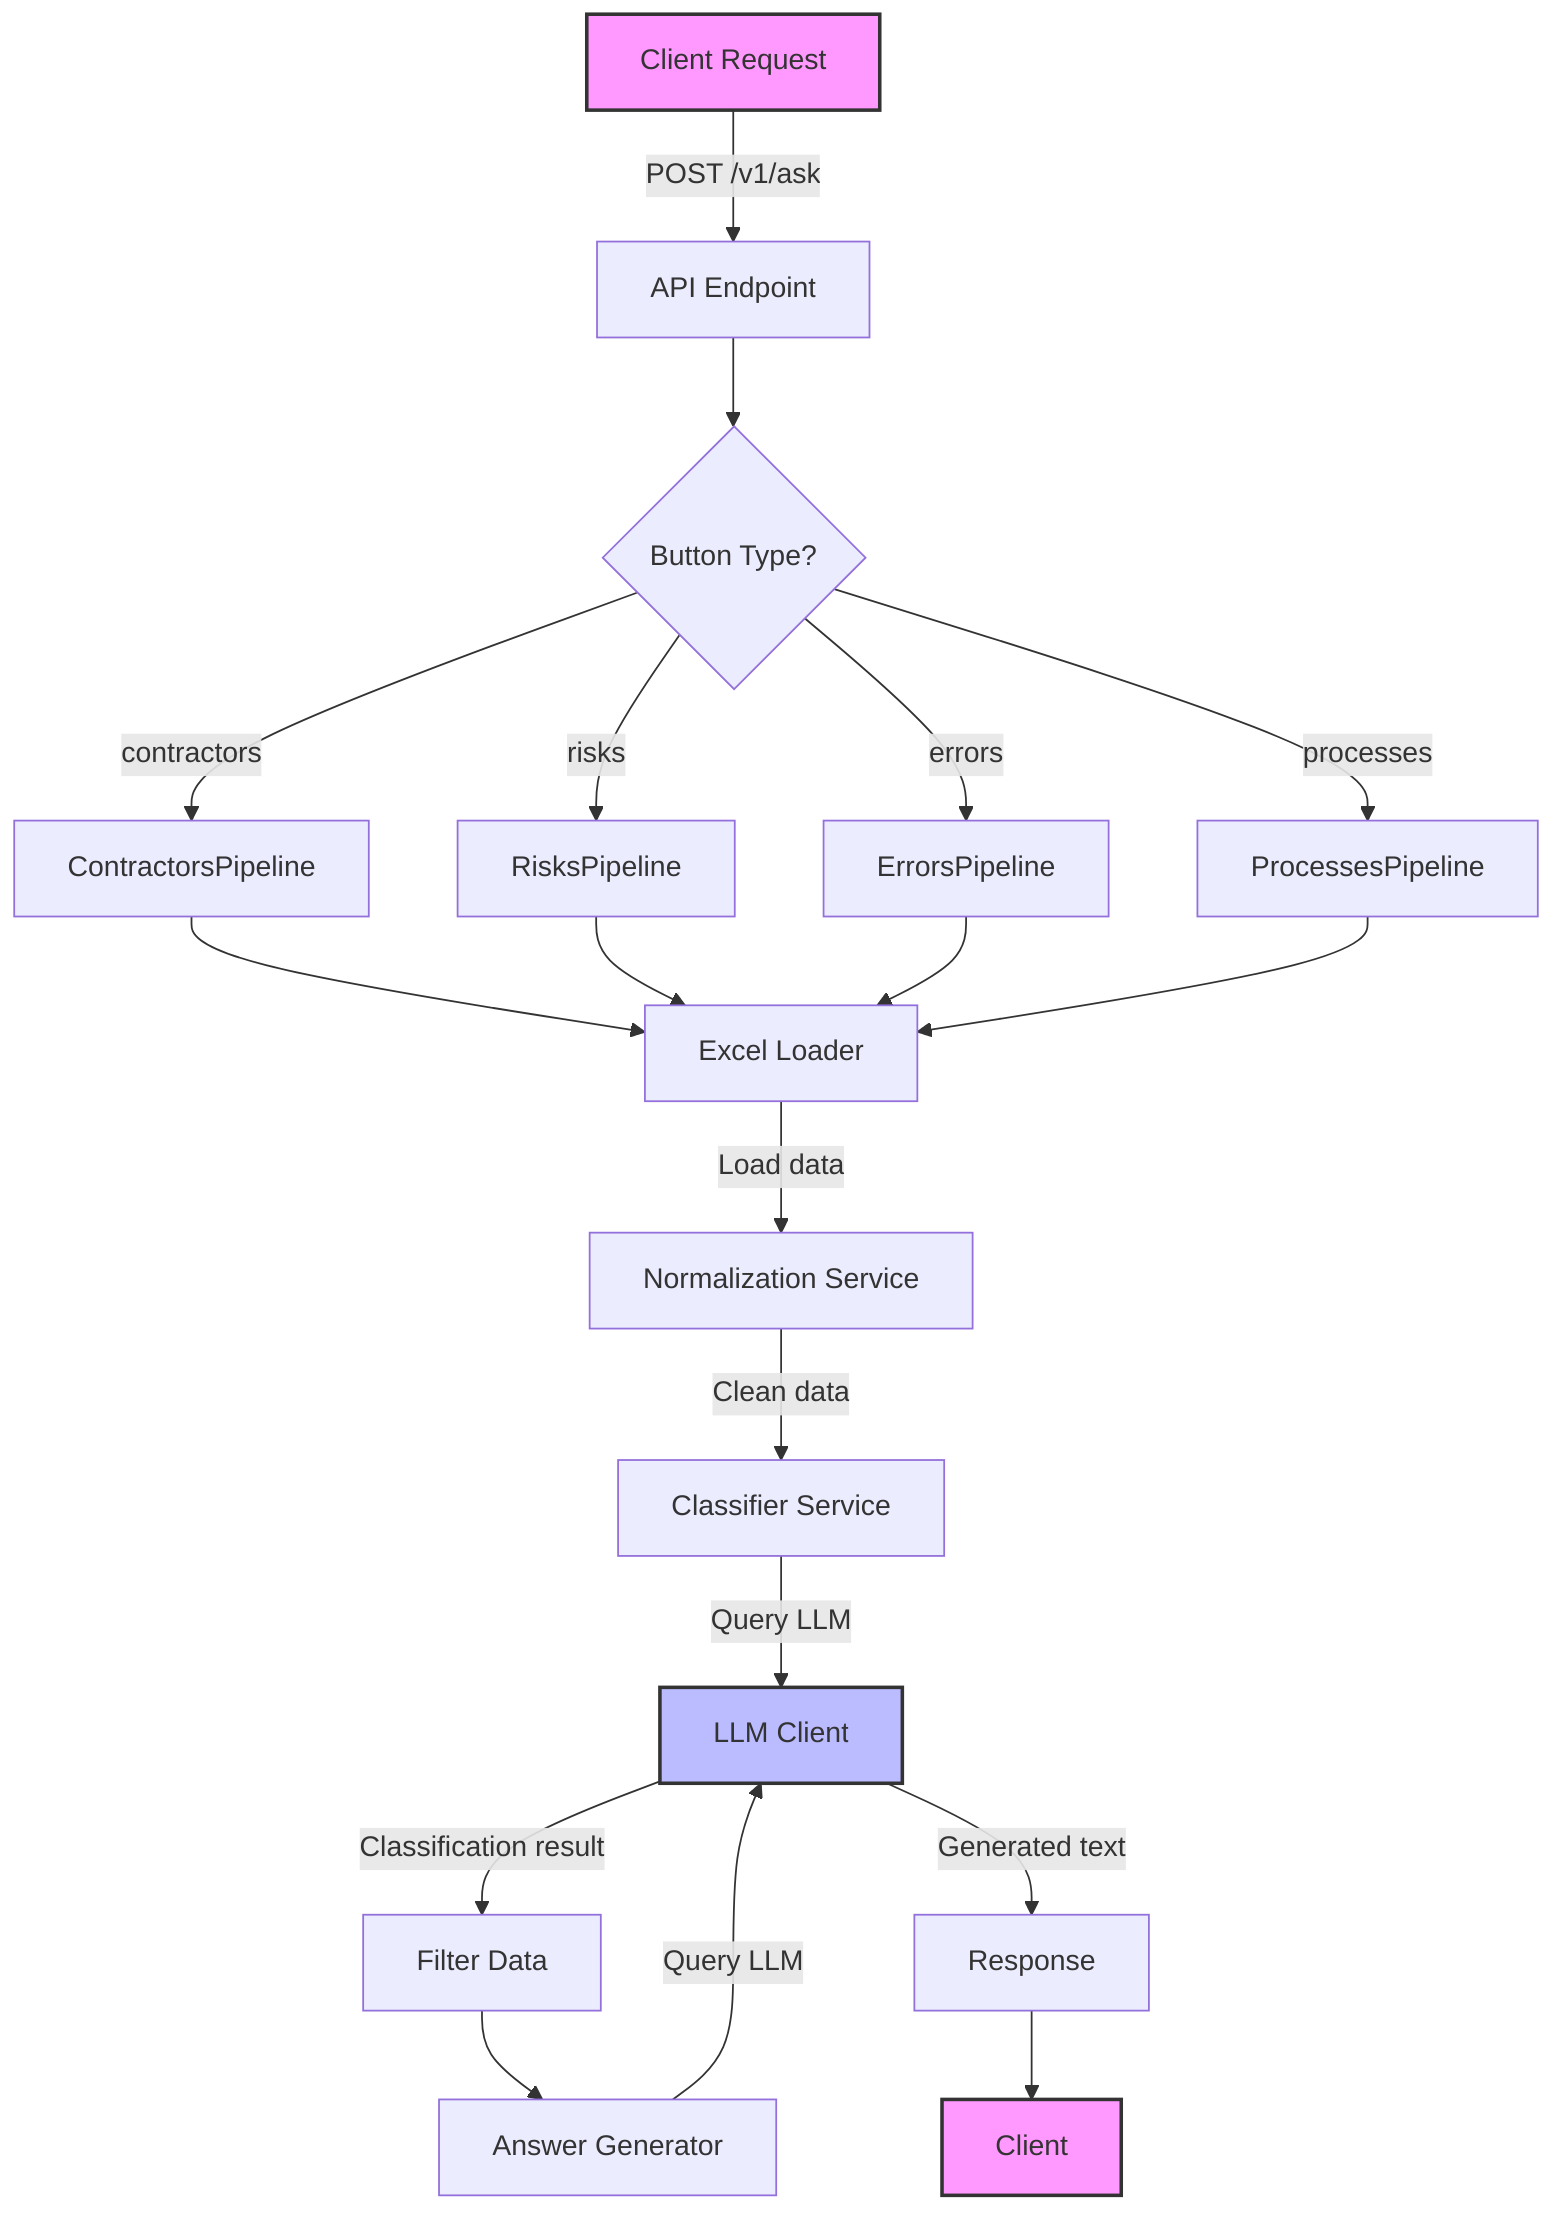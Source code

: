 graph TD
    A[Client Request] -->|POST /v1/ask| B[API Endpoint]
    B --> C{Button Type?}
    
    C -->|contractors| D1[ContractorsPipeline]
    C -->|risks| D2[RisksPipeline]
    C -->|errors| D3[ErrorsPipeline] 
    C -->|processes| D4[ProcessesPipeline]
    
    D1 --> E[Excel Loader]
    D2 --> E
    D3 --> E
    D4 --> E
    
    E -->|Load data| F[Normalization Service]
    F -->|Clean data| G[Classifier Service]
    
    G -->|Query LLM| H[LLM Client]
    H -->|Classification result| I[Filter Data]
    
    I --> J[Answer Generator]
    J -->|Query LLM| H
    H -->|Generated text| K[Response]
    
    K --> L[Client]
    
    style A fill:#f9f,stroke:#333,stroke-width:2px
    style L fill:#f9f,stroke:#333,stroke-width:2px
    style H fill:#bbf,stroke:#333,stroke-width:2px